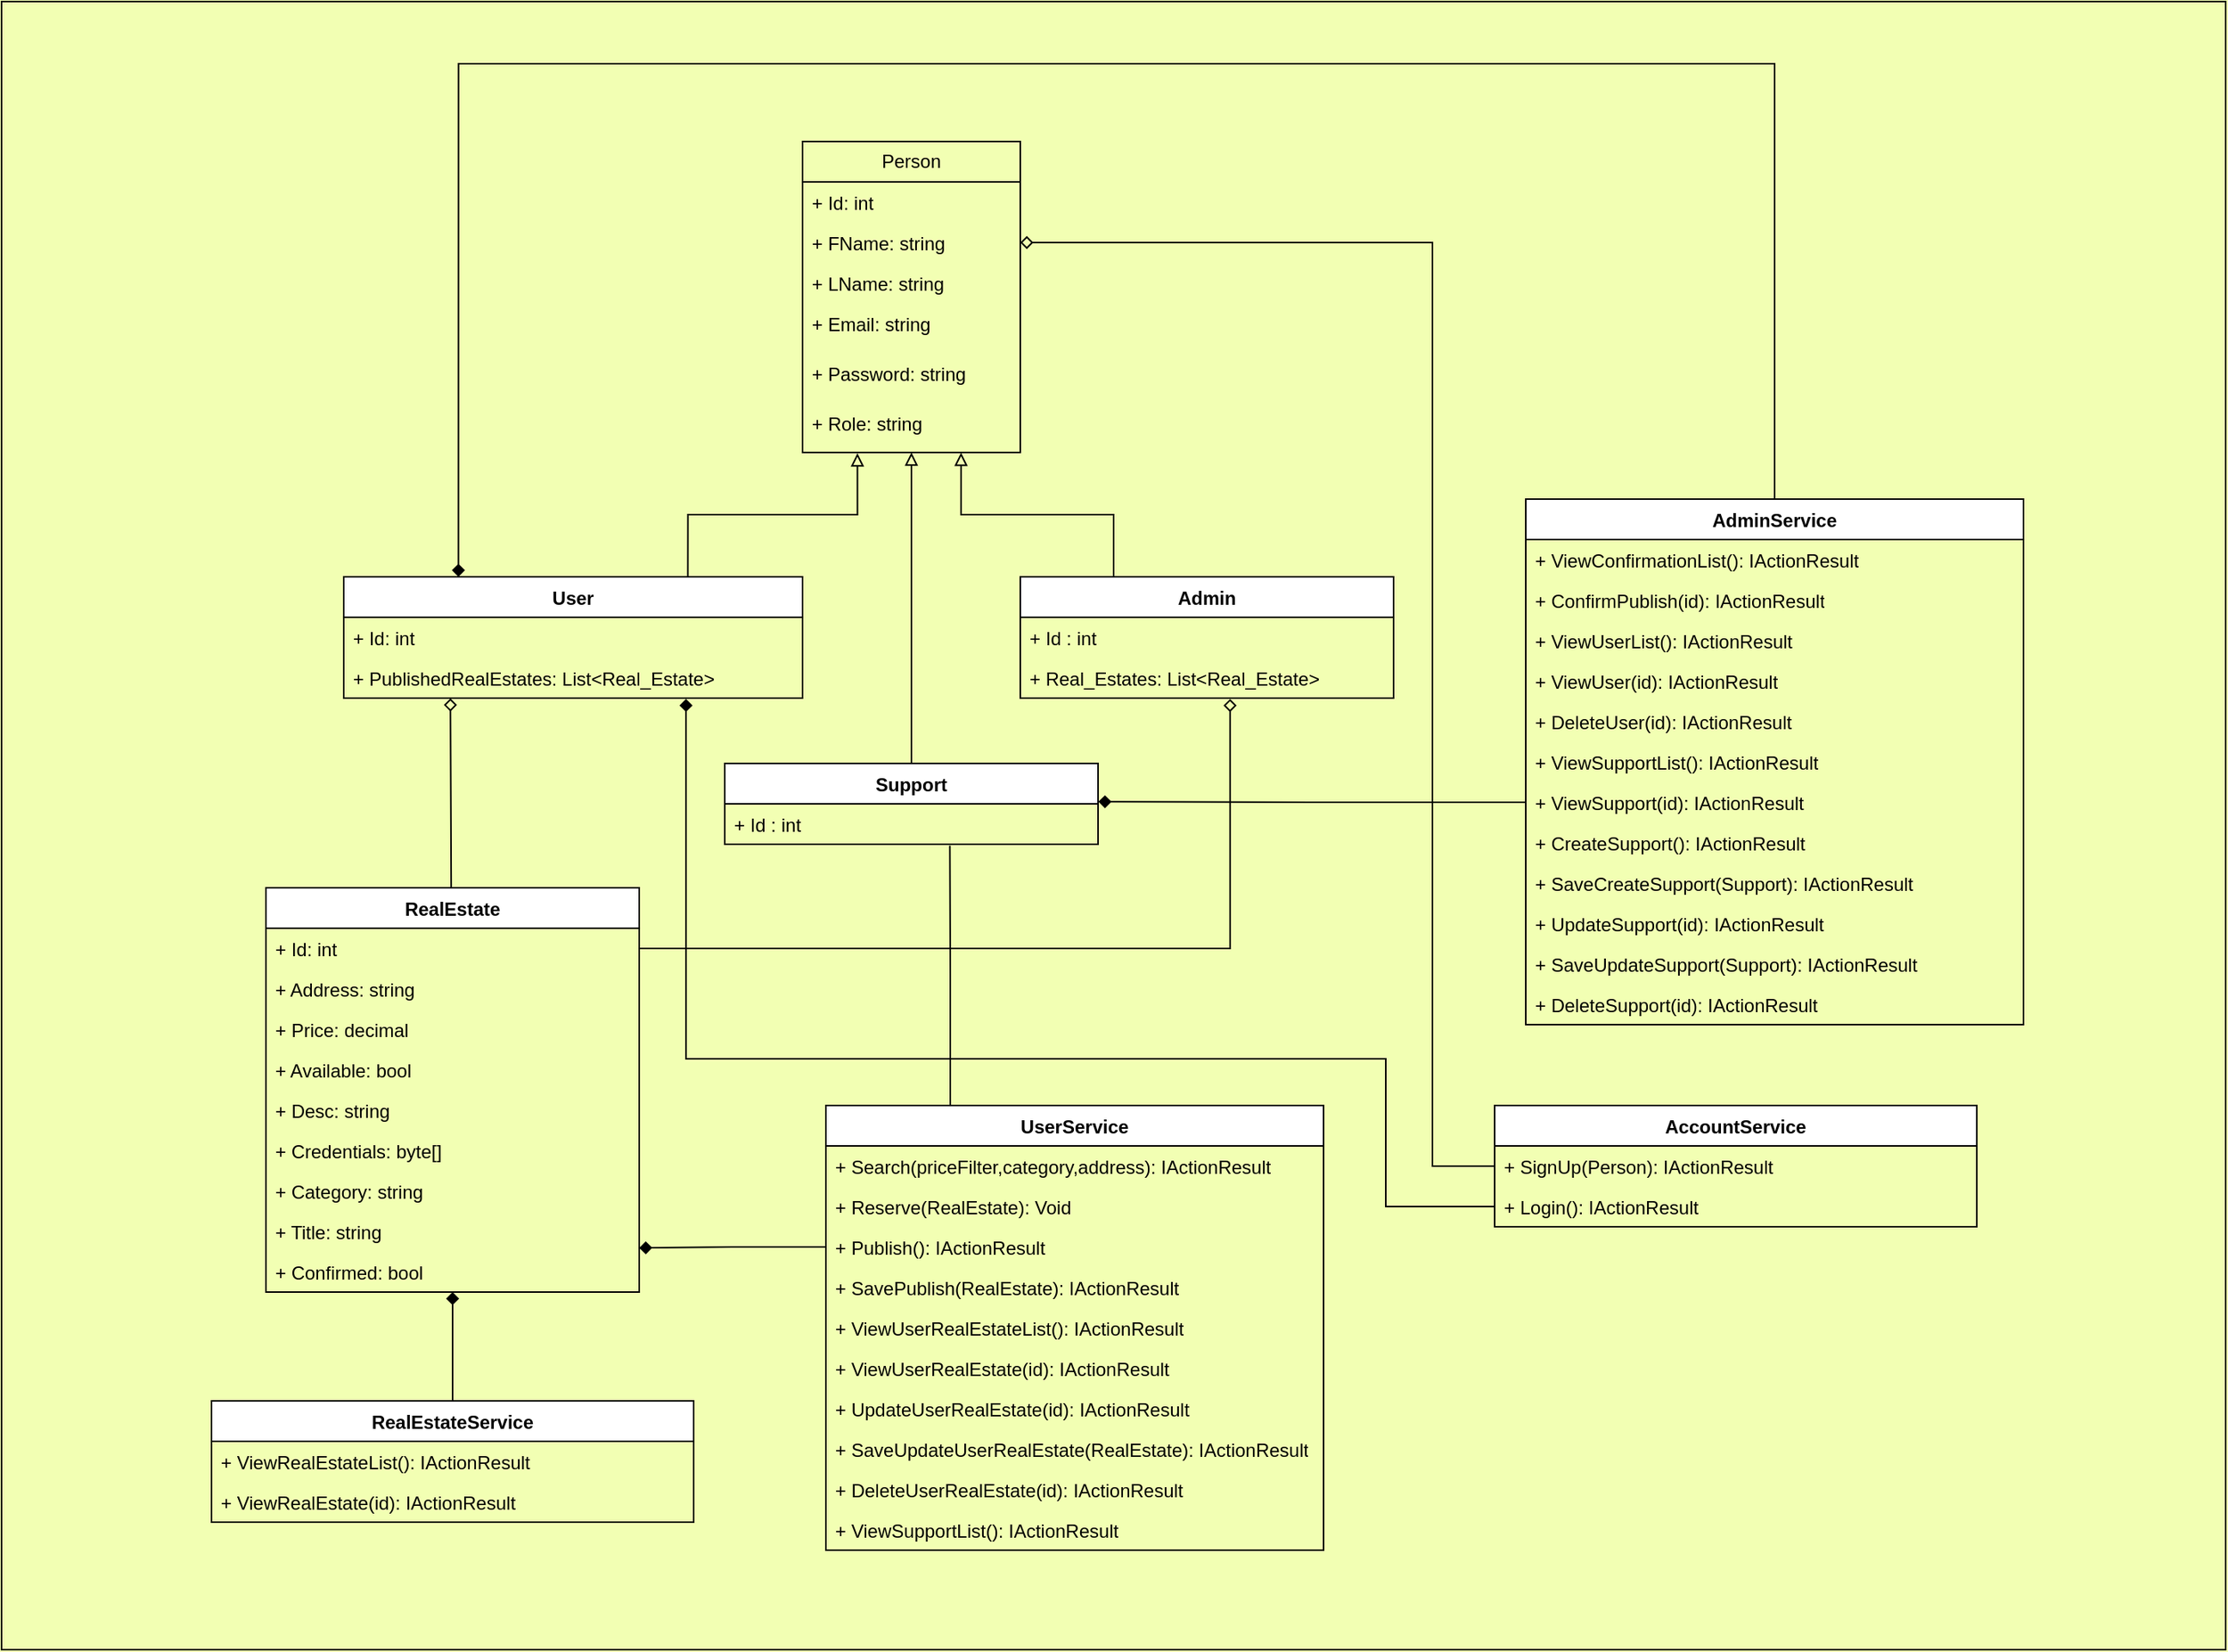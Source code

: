 <mxfile version="22.1.7" type="device">
  <diagram name="Page-1" id="EdKg4aWDYsP_eHYFJoTZ">
    <mxGraphModel dx="2854" dy="1138" grid="1" gridSize="10" guides="1" tooltips="1" connect="1" arrows="1" fold="1" page="1" pageScale="1" pageWidth="850" pageHeight="1100" background="#f2ffb3" math="0" shadow="0">
      <root>
        <mxCell id="0" />
        <mxCell id="1" parent="0" />
        <mxCell id="vWKsPbQ8-rKeHio7p7NK-1" value="Person" style="swimlane;fontStyle=0;childLayout=stackLayout;horizontal=1;startSize=26;fillColor=none;horizontalStack=0;resizeParent=1;resizeParentMax=0;resizeLast=0;collapsible=1;marginBottom=0;whiteSpace=wrap;html=1;" vertex="1" parent="1">
          <mxGeometry x="285" y="110" width="140" height="200" as="geometry" />
        </mxCell>
        <mxCell id="vWKsPbQ8-rKeHio7p7NK-2" value="+ Id: int" style="text;strokeColor=none;fillColor=none;align=left;verticalAlign=top;spacingLeft=4;spacingRight=4;overflow=hidden;rotatable=0;points=[[0,0.5],[1,0.5]];portConstraint=eastwest;whiteSpace=wrap;html=1;" vertex="1" parent="vWKsPbQ8-rKeHio7p7NK-1">
          <mxGeometry y="26" width="140" height="26" as="geometry" />
        </mxCell>
        <mxCell id="vWKsPbQ8-rKeHio7p7NK-3" value="+ FName: string" style="text;strokeColor=none;fillColor=none;align=left;verticalAlign=top;spacingLeft=4;spacingRight=4;overflow=hidden;rotatable=0;points=[[0,0.5],[1,0.5]];portConstraint=eastwest;whiteSpace=wrap;html=1;" vertex="1" parent="vWKsPbQ8-rKeHio7p7NK-1">
          <mxGeometry y="52" width="140" height="26" as="geometry" />
        </mxCell>
        <mxCell id="vWKsPbQ8-rKeHio7p7NK-25" value="+ LName: string" style="text;strokeColor=none;fillColor=none;align=left;verticalAlign=top;spacingLeft=4;spacingRight=4;overflow=hidden;rotatable=0;points=[[0,0.5],[1,0.5]];portConstraint=eastwest;whiteSpace=wrap;html=1;" vertex="1" parent="vWKsPbQ8-rKeHio7p7NK-1">
          <mxGeometry y="78" width="140" height="26" as="geometry" />
        </mxCell>
        <mxCell id="vWKsPbQ8-rKeHio7p7NK-10" value="+ Email: string" style="text;strokeColor=none;fillColor=none;align=left;verticalAlign=top;spacingLeft=4;spacingRight=4;overflow=hidden;rotatable=0;points=[[0,0.5],[1,0.5]];portConstraint=eastwest;whiteSpace=wrap;html=1;" vertex="1" parent="vWKsPbQ8-rKeHio7p7NK-1">
          <mxGeometry y="104" width="140" height="32" as="geometry" />
        </mxCell>
        <mxCell id="vWKsPbQ8-rKeHio7p7NK-4" value="+ Password: string" style="text;strokeColor=none;fillColor=none;align=left;verticalAlign=top;spacingLeft=4;spacingRight=4;overflow=hidden;rotatable=0;points=[[0,0.5],[1,0.5]];portConstraint=eastwest;whiteSpace=wrap;html=1;" vertex="1" parent="vWKsPbQ8-rKeHio7p7NK-1">
          <mxGeometry y="136" width="140" height="32" as="geometry" />
        </mxCell>
        <mxCell id="vWKsPbQ8-rKeHio7p7NK-24" value="+ Role: string" style="text;strokeColor=none;fillColor=none;align=left;verticalAlign=top;spacingLeft=4;spacingRight=4;overflow=hidden;rotatable=0;points=[[0,0.5],[1,0.5]];portConstraint=eastwest;whiteSpace=wrap;html=1;" vertex="1" parent="vWKsPbQ8-rKeHio7p7NK-1">
          <mxGeometry y="168" width="140" height="32" as="geometry" />
        </mxCell>
        <mxCell id="vWKsPbQ8-rKeHio7p7NK-18" value="User" style="swimlane;fontStyle=1;align=center;verticalAlign=top;childLayout=stackLayout;horizontal=1;startSize=26;horizontalStack=0;resizeParent=1;resizeParentMax=0;resizeLast=0;collapsible=1;marginBottom=0;whiteSpace=wrap;html=1;" vertex="1" parent="1">
          <mxGeometry x="-10" y="390" width="295" height="78" as="geometry" />
        </mxCell>
        <mxCell id="vWKsPbQ8-rKeHio7p7NK-19" value="+ Id: int" style="text;strokeColor=none;fillColor=none;align=left;verticalAlign=top;spacingLeft=4;spacingRight=4;overflow=hidden;rotatable=0;points=[[0,0.5],[1,0.5]];portConstraint=eastwest;whiteSpace=wrap;html=1;" vertex="1" parent="vWKsPbQ8-rKeHio7p7NK-18">
          <mxGeometry y="26" width="295" height="26" as="geometry" />
        </mxCell>
        <mxCell id="vWKsPbQ8-rKeHio7p7NK-26" value="+ PublishedRealEstates: List&amp;lt;Real_Estate&amp;gt;" style="text;strokeColor=none;fillColor=none;align=left;verticalAlign=top;spacingLeft=4;spacingRight=4;overflow=hidden;rotatable=0;points=[[0,0.5],[1,0.5]];portConstraint=eastwest;whiteSpace=wrap;html=1;" vertex="1" parent="vWKsPbQ8-rKeHio7p7NK-18">
          <mxGeometry y="52" width="295" height="26" as="geometry" />
        </mxCell>
        <mxCell id="vWKsPbQ8-rKeHio7p7NK-22" value="Admin" style="swimlane;fontStyle=1;align=center;verticalAlign=top;childLayout=stackLayout;horizontal=1;startSize=26;horizontalStack=0;resizeParent=1;resizeParentMax=0;resizeLast=0;collapsible=1;marginBottom=0;whiteSpace=wrap;html=1;" vertex="1" parent="1">
          <mxGeometry x="425" y="390" width="240" height="78" as="geometry" />
        </mxCell>
        <mxCell id="vWKsPbQ8-rKeHio7p7NK-23" value="+ Id : int" style="text;strokeColor=none;fillColor=none;align=left;verticalAlign=top;spacingLeft=4;spacingRight=4;overflow=hidden;rotatable=0;points=[[0,0.5],[1,0.5]];portConstraint=eastwest;whiteSpace=wrap;html=1;" vertex="1" parent="vWKsPbQ8-rKeHio7p7NK-22">
          <mxGeometry y="26" width="240" height="26" as="geometry" />
        </mxCell>
        <mxCell id="vWKsPbQ8-rKeHio7p7NK-40" value="+ Real_Estates: List&amp;lt;Real_Estate&amp;gt;" style="text;strokeColor=none;fillColor=none;align=left;verticalAlign=top;spacingLeft=4;spacingRight=4;overflow=hidden;rotatable=0;points=[[0,0.5],[1,0.5]];portConstraint=eastwest;whiteSpace=wrap;html=1;" vertex="1" parent="vWKsPbQ8-rKeHio7p7NK-22">
          <mxGeometry y="52" width="240" height="26" as="geometry" />
        </mxCell>
        <mxCell id="vWKsPbQ8-rKeHio7p7NK-29" style="edgeStyle=orthogonalEdgeStyle;rounded=0;orthogonalLoop=1;jettySize=auto;html=1;exitX=0.75;exitY=0;exitDx=0;exitDy=0;entryX=0.252;entryY=1.016;entryDx=0;entryDy=0;entryPerimeter=0;endArrow=block;endFill=0;" edge="1" parent="1" source="vWKsPbQ8-rKeHio7p7NK-18" target="vWKsPbQ8-rKeHio7p7NK-24">
          <mxGeometry relative="1" as="geometry" />
        </mxCell>
        <mxCell id="vWKsPbQ8-rKeHio7p7NK-30" style="edgeStyle=orthogonalEdgeStyle;rounded=0;orthogonalLoop=1;jettySize=auto;html=1;exitX=0.25;exitY=0;exitDx=0;exitDy=0;entryX=0.728;entryY=1.004;entryDx=0;entryDy=0;entryPerimeter=0;endArrow=block;endFill=0;" edge="1" parent="1" source="vWKsPbQ8-rKeHio7p7NK-22" target="vWKsPbQ8-rKeHio7p7NK-24">
          <mxGeometry relative="1" as="geometry" />
        </mxCell>
        <mxCell id="vWKsPbQ8-rKeHio7p7NK-34" style="edgeStyle=orthogonalEdgeStyle;rounded=0;orthogonalLoop=1;jettySize=auto;html=1;exitX=0.5;exitY=0;exitDx=0;exitDy=0;endArrow=block;endFill=0;" edge="1" parent="1" source="vWKsPbQ8-rKeHio7p7NK-31">
          <mxGeometry relative="1" as="geometry">
            <mxPoint x="355" y="310" as="targetPoint" />
            <mxPoint x="355" y="500" as="sourcePoint" />
          </mxGeometry>
        </mxCell>
        <mxCell id="vWKsPbQ8-rKeHio7p7NK-31" value="Support" style="swimlane;fontStyle=1;align=center;verticalAlign=top;childLayout=stackLayout;horizontal=1;startSize=26;horizontalStack=0;resizeParent=1;resizeParentMax=0;resizeLast=0;collapsible=1;marginBottom=0;whiteSpace=wrap;html=1;" vertex="1" parent="1">
          <mxGeometry x="235" y="510" width="240" height="52" as="geometry" />
        </mxCell>
        <mxCell id="vWKsPbQ8-rKeHio7p7NK-32" value="+ Id : int" style="text;strokeColor=none;fillColor=none;align=left;verticalAlign=top;spacingLeft=4;spacingRight=4;overflow=hidden;rotatable=0;points=[[0,0.5],[1,0.5]];portConstraint=eastwest;whiteSpace=wrap;html=1;" vertex="1" parent="vWKsPbQ8-rKeHio7p7NK-31">
          <mxGeometry y="26" width="240" height="26" as="geometry" />
        </mxCell>
        <mxCell id="vWKsPbQ8-rKeHio7p7NK-38" style="edgeStyle=orthogonalEdgeStyle;rounded=0;orthogonalLoop=1;jettySize=auto;html=1;exitX=0.5;exitY=0;exitDx=0;exitDy=0;entryX=0.063;entryY=1.008;entryDx=0;entryDy=0;entryPerimeter=0;endArrow=diamond;endFill=0;" edge="1" parent="1">
          <mxGeometry relative="1" as="geometry">
            <mxPoint x="58.585" y="468.208" as="targetPoint" />
            <mxPoint x="110.0" y="590" as="sourcePoint" />
          </mxGeometry>
        </mxCell>
        <mxCell id="vWKsPbQ8-rKeHio7p7NK-35" value="RealEstate" style="swimlane;fontStyle=1;align=center;verticalAlign=top;childLayout=stackLayout;horizontal=1;startSize=26;horizontalStack=0;resizeParent=1;resizeParentMax=0;resizeLast=0;collapsible=1;marginBottom=0;whiteSpace=wrap;html=1;" vertex="1" parent="1">
          <mxGeometry x="-60" y="590" width="240" height="260" as="geometry" />
        </mxCell>
        <mxCell id="vWKsPbQ8-rKeHio7p7NK-36" value="+ Id: int" style="text;strokeColor=none;fillColor=none;align=left;verticalAlign=top;spacingLeft=4;spacingRight=4;overflow=hidden;rotatable=0;points=[[0,0.5],[1,0.5]];portConstraint=eastwest;whiteSpace=wrap;html=1;" vertex="1" parent="vWKsPbQ8-rKeHio7p7NK-35">
          <mxGeometry y="26" width="240" height="26" as="geometry" />
        </mxCell>
        <mxCell id="vWKsPbQ8-rKeHio7p7NK-41" value="+ Address: string" style="text;strokeColor=none;fillColor=none;align=left;verticalAlign=top;spacingLeft=4;spacingRight=4;overflow=hidden;rotatable=0;points=[[0,0.5],[1,0.5]];portConstraint=eastwest;whiteSpace=wrap;html=1;" vertex="1" parent="vWKsPbQ8-rKeHio7p7NK-35">
          <mxGeometry y="52" width="240" height="26" as="geometry" />
        </mxCell>
        <mxCell id="vWKsPbQ8-rKeHio7p7NK-42" value="+ Price: decimal" style="text;strokeColor=none;fillColor=none;align=left;verticalAlign=top;spacingLeft=4;spacingRight=4;overflow=hidden;rotatable=0;points=[[0,0.5],[1,0.5]];portConstraint=eastwest;whiteSpace=wrap;html=1;" vertex="1" parent="vWKsPbQ8-rKeHio7p7NK-35">
          <mxGeometry y="78" width="240" height="26" as="geometry" />
        </mxCell>
        <mxCell id="vWKsPbQ8-rKeHio7p7NK-43" value="+ Available: bool" style="text;strokeColor=none;fillColor=none;align=left;verticalAlign=top;spacingLeft=4;spacingRight=4;overflow=hidden;rotatable=0;points=[[0,0.5],[1,0.5]];portConstraint=eastwest;whiteSpace=wrap;html=1;" vertex="1" parent="vWKsPbQ8-rKeHio7p7NK-35">
          <mxGeometry y="104" width="240" height="26" as="geometry" />
        </mxCell>
        <mxCell id="vWKsPbQ8-rKeHio7p7NK-44" value="+ Desc: string" style="text;strokeColor=none;fillColor=none;align=left;verticalAlign=top;spacingLeft=4;spacingRight=4;overflow=hidden;rotatable=0;points=[[0,0.5],[1,0.5]];portConstraint=eastwest;whiteSpace=wrap;html=1;" vertex="1" parent="vWKsPbQ8-rKeHio7p7NK-35">
          <mxGeometry y="130" width="240" height="26" as="geometry" />
        </mxCell>
        <mxCell id="vWKsPbQ8-rKeHio7p7NK-45" value="+ Credentials: byte[]" style="text;strokeColor=none;fillColor=none;align=left;verticalAlign=top;spacingLeft=4;spacingRight=4;overflow=hidden;rotatable=0;points=[[0,0.5],[1,0.5]];portConstraint=eastwest;whiteSpace=wrap;html=1;" vertex="1" parent="vWKsPbQ8-rKeHio7p7NK-35">
          <mxGeometry y="156" width="240" height="26" as="geometry" />
        </mxCell>
        <mxCell id="vWKsPbQ8-rKeHio7p7NK-46" value="+ Category: string" style="text;strokeColor=none;fillColor=none;align=left;verticalAlign=top;spacingLeft=4;spacingRight=4;overflow=hidden;rotatable=0;points=[[0,0.5],[1,0.5]];portConstraint=eastwest;whiteSpace=wrap;html=1;" vertex="1" parent="vWKsPbQ8-rKeHio7p7NK-35">
          <mxGeometry y="182" width="240" height="26" as="geometry" />
        </mxCell>
        <mxCell id="vWKsPbQ8-rKeHio7p7NK-47" value="+ Title: string" style="text;strokeColor=none;fillColor=none;align=left;verticalAlign=top;spacingLeft=4;spacingRight=4;overflow=hidden;rotatable=0;points=[[0,0.5],[1,0.5]];portConstraint=eastwest;whiteSpace=wrap;html=1;" vertex="1" parent="vWKsPbQ8-rKeHio7p7NK-35">
          <mxGeometry y="208" width="240" height="26" as="geometry" />
        </mxCell>
        <mxCell id="vWKsPbQ8-rKeHio7p7NK-59" value="+ Confirmed: bool" style="text;strokeColor=none;fillColor=none;align=left;verticalAlign=top;spacingLeft=4;spacingRight=4;overflow=hidden;rotatable=0;points=[[0,0.5],[1,0.5]];portConstraint=eastwest;whiteSpace=wrap;html=1;" vertex="1" parent="vWKsPbQ8-rKeHio7p7NK-35">
          <mxGeometry y="234" width="240" height="26" as="geometry" />
        </mxCell>
        <mxCell id="vWKsPbQ8-rKeHio7p7NK-39" style="edgeStyle=orthogonalEdgeStyle;rounded=0;orthogonalLoop=1;jettySize=auto;html=1;exitX=1;exitY=0.5;exitDx=0;exitDy=0;endArrow=diamond;endFill=0;entryX=0.562;entryY=1.022;entryDx=0;entryDy=0;entryPerimeter=0;" edge="1" parent="1" source="vWKsPbQ8-rKeHio7p7NK-36" target="vWKsPbQ8-rKeHio7p7NK-40">
          <mxGeometry relative="1" as="geometry">
            <mxPoint x="560" y="470" as="targetPoint" />
          </mxGeometry>
        </mxCell>
        <mxCell id="vWKsPbQ8-rKeHio7p7NK-109" style="edgeStyle=orthogonalEdgeStyle;rounded=0;orthogonalLoop=1;jettySize=auto;html=1;exitX=0.25;exitY=0;exitDx=0;exitDy=0;entryX=0.603;entryY=1.036;entryDx=0;entryDy=0;entryPerimeter=0;endArrow=none;endFill=0;" edge="1" parent="1" source="vWKsPbQ8-rKeHio7p7NK-48" target="vWKsPbQ8-rKeHio7p7NK-32">
          <mxGeometry relative="1" as="geometry">
            <mxPoint x="380" y="570" as="targetPoint" />
          </mxGeometry>
        </mxCell>
        <mxCell id="vWKsPbQ8-rKeHio7p7NK-48" value="UserService" style="swimlane;fontStyle=1;align=center;verticalAlign=top;childLayout=stackLayout;horizontal=1;startSize=26;horizontalStack=0;resizeParent=1;resizeParentMax=0;resizeLast=0;collapsible=1;marginBottom=0;whiteSpace=wrap;html=1;" vertex="1" parent="1">
          <mxGeometry x="300" y="730" width="320" height="286" as="geometry" />
        </mxCell>
        <mxCell id="vWKsPbQ8-rKeHio7p7NK-51" value="+ Search(priceFilter,category,address):&amp;nbsp;IActionResult" style="text;strokeColor=none;fillColor=none;align=left;verticalAlign=top;spacingLeft=4;spacingRight=4;overflow=hidden;rotatable=0;points=[[0,0.5],[1,0.5]];portConstraint=eastwest;whiteSpace=wrap;html=1;" vertex="1" parent="vWKsPbQ8-rKeHio7p7NK-48">
          <mxGeometry y="26" width="320" height="26" as="geometry" />
        </mxCell>
        <mxCell id="vWKsPbQ8-rKeHio7p7NK-54" value="+ Reserve(RealEstate): Void" style="text;strokeColor=none;fillColor=none;align=left;verticalAlign=top;spacingLeft=4;spacingRight=4;overflow=hidden;rotatable=0;points=[[0,0.5],[1,0.5]];portConstraint=eastwest;whiteSpace=wrap;html=1;" vertex="1" parent="vWKsPbQ8-rKeHio7p7NK-48">
          <mxGeometry y="52" width="320" height="26" as="geometry" />
        </mxCell>
        <mxCell id="vWKsPbQ8-rKeHio7p7NK-75" value="+ Publish(): IActionResult&lt;br&gt;&amp;nbsp;" style="text;strokeColor=none;fillColor=none;align=left;verticalAlign=top;spacingLeft=4;spacingRight=4;overflow=hidden;rotatable=0;points=[[0,0.5],[1,0.5]];portConstraint=eastwest;whiteSpace=wrap;html=1;" vertex="1" parent="vWKsPbQ8-rKeHio7p7NK-48">
          <mxGeometry y="78" width="320" height="26" as="geometry" />
        </mxCell>
        <mxCell id="vWKsPbQ8-rKeHio7p7NK-58" value="+ SavePublish(RealEstate): IActionResult&lt;br&gt;&amp;nbsp;" style="text;strokeColor=none;fillColor=none;align=left;verticalAlign=top;spacingLeft=4;spacingRight=4;overflow=hidden;rotatable=0;points=[[0,0.5],[1,0.5]];portConstraint=eastwest;whiteSpace=wrap;html=1;" vertex="1" parent="vWKsPbQ8-rKeHio7p7NK-48">
          <mxGeometry y="104" width="320" height="26" as="geometry" />
        </mxCell>
        <mxCell id="vWKsPbQ8-rKeHio7p7NK-76" value="+ ViewUserRealEstateList(): IActionResult&lt;br&gt;&amp;nbsp;" style="text;strokeColor=none;fillColor=none;align=left;verticalAlign=top;spacingLeft=4;spacingRight=4;overflow=hidden;rotatable=0;points=[[0,0.5],[1,0.5]];portConstraint=eastwest;whiteSpace=wrap;html=1;" vertex="1" parent="vWKsPbQ8-rKeHio7p7NK-48">
          <mxGeometry y="130" width="320" height="26" as="geometry" />
        </mxCell>
        <mxCell id="vWKsPbQ8-rKeHio7p7NK-77" value="+ ViewUserRealEstate(id): IActionResult&lt;br&gt;&amp;nbsp;" style="text;strokeColor=none;fillColor=none;align=left;verticalAlign=top;spacingLeft=4;spacingRight=4;overflow=hidden;rotatable=0;points=[[0,0.5],[1,0.5]];portConstraint=eastwest;whiteSpace=wrap;html=1;" vertex="1" parent="vWKsPbQ8-rKeHio7p7NK-48">
          <mxGeometry y="156" width="320" height="26" as="geometry" />
        </mxCell>
        <mxCell id="vWKsPbQ8-rKeHio7p7NK-78" value="+ UpdateUserRealEstate(id): IActionResult&lt;br&gt;&amp;nbsp;" style="text;strokeColor=none;fillColor=none;align=left;verticalAlign=top;spacingLeft=4;spacingRight=4;overflow=hidden;rotatable=0;points=[[0,0.5],[1,0.5]];portConstraint=eastwest;whiteSpace=wrap;html=1;" vertex="1" parent="vWKsPbQ8-rKeHio7p7NK-48">
          <mxGeometry y="182" width="320" height="26" as="geometry" />
        </mxCell>
        <mxCell id="vWKsPbQ8-rKeHio7p7NK-79" value="+ SaveUpdateUserRealEstate(RealEstate): IActionResult&lt;br&gt;&amp;nbsp;" style="text;strokeColor=none;fillColor=none;align=left;verticalAlign=top;spacingLeft=4;spacingRight=4;overflow=hidden;rotatable=0;points=[[0,0.5],[1,0.5]];portConstraint=eastwest;whiteSpace=wrap;html=1;" vertex="1" parent="vWKsPbQ8-rKeHio7p7NK-48">
          <mxGeometry y="208" width="320" height="26" as="geometry" />
        </mxCell>
        <mxCell id="vWKsPbQ8-rKeHio7p7NK-80" value="+ DeleteUserRealEstate(id): IActionResult&lt;br&gt;&amp;nbsp;" style="text;strokeColor=none;fillColor=none;align=left;verticalAlign=top;spacingLeft=4;spacingRight=4;overflow=hidden;rotatable=0;points=[[0,0.5],[1,0.5]];portConstraint=eastwest;whiteSpace=wrap;html=1;" vertex="1" parent="vWKsPbQ8-rKeHio7p7NK-48">
          <mxGeometry y="234" width="320" height="26" as="geometry" />
        </mxCell>
        <mxCell id="vWKsPbQ8-rKeHio7p7NK-96" value="+ ViewSupportList(): IActionResult&lt;br style=&quot;border-color: var(--border-color);&quot;&gt;&amp;nbsp;&amp;nbsp;" style="text;strokeColor=none;fillColor=none;align=left;verticalAlign=top;spacingLeft=4;spacingRight=4;overflow=hidden;rotatable=0;points=[[0,0.5],[1,0.5]];portConstraint=eastwest;whiteSpace=wrap;html=1;" vertex="1" parent="vWKsPbQ8-rKeHio7p7NK-48">
          <mxGeometry y="260" width="320" height="26" as="geometry" />
        </mxCell>
        <mxCell id="vWKsPbQ8-rKeHio7p7NK-60" value="AccountService" style="swimlane;fontStyle=1;align=center;verticalAlign=top;childLayout=stackLayout;horizontal=1;startSize=26;horizontalStack=0;resizeParent=1;resizeParentMax=0;resizeLast=0;collapsible=1;marginBottom=0;whiteSpace=wrap;html=1;" vertex="1" parent="1">
          <mxGeometry x="730" y="730" width="310" height="78" as="geometry" />
        </mxCell>
        <mxCell id="vWKsPbQ8-rKeHio7p7NK-63" value="+ SignUp(Person): IActionResult&lt;br&gt;&amp;nbsp;" style="text;strokeColor=none;fillColor=none;align=left;verticalAlign=top;spacingLeft=4;spacingRight=4;overflow=hidden;rotatable=0;points=[[0,0.5],[1,0.5]];portConstraint=eastwest;whiteSpace=wrap;html=1;" vertex="1" parent="vWKsPbQ8-rKeHio7p7NK-60">
          <mxGeometry y="26" width="310" height="26" as="geometry" />
        </mxCell>
        <mxCell id="vWKsPbQ8-rKeHio7p7NK-65" value="+ Login(): IActionResult&lt;br&gt;&amp;nbsp;" style="text;strokeColor=none;fillColor=none;align=left;verticalAlign=top;spacingLeft=4;spacingRight=4;overflow=hidden;rotatable=0;points=[[0,0.5],[1,0.5]];portConstraint=eastwest;whiteSpace=wrap;html=1;" vertex="1" parent="vWKsPbQ8-rKeHio7p7NK-60">
          <mxGeometry y="52" width="310" height="26" as="geometry" />
        </mxCell>
        <mxCell id="vWKsPbQ8-rKeHio7p7NK-111" style="edgeStyle=orthogonalEdgeStyle;rounded=0;orthogonalLoop=1;jettySize=auto;html=1;exitX=0.5;exitY=0;exitDx=0;exitDy=0;endArrow=diamond;endFill=1;" edge="1" parent="1" source="vWKsPbQ8-rKeHio7p7NK-66">
          <mxGeometry relative="1" as="geometry">
            <mxPoint x="60" y="850" as="targetPoint" />
          </mxGeometry>
        </mxCell>
        <mxCell id="vWKsPbQ8-rKeHio7p7NK-66" value="RealEstateService" style="swimlane;fontStyle=1;align=center;verticalAlign=top;childLayout=stackLayout;horizontal=1;startSize=26;horizontalStack=0;resizeParent=1;resizeParentMax=0;resizeLast=0;collapsible=1;marginBottom=0;whiteSpace=wrap;html=1;" vertex="1" parent="1">
          <mxGeometry x="-95" y="920" width="310" height="78" as="geometry" />
        </mxCell>
        <mxCell id="vWKsPbQ8-rKeHio7p7NK-69" value="+ ViewRealEstateList(): IActionResult&lt;br&gt;&amp;nbsp;" style="text;strokeColor=none;fillColor=none;align=left;verticalAlign=top;spacingLeft=4;spacingRight=4;overflow=hidden;rotatable=0;points=[[0,0.5],[1,0.5]];portConstraint=eastwest;whiteSpace=wrap;html=1;" vertex="1" parent="vWKsPbQ8-rKeHio7p7NK-66">
          <mxGeometry y="26" width="310" height="26" as="geometry" />
        </mxCell>
        <mxCell id="vWKsPbQ8-rKeHio7p7NK-74" value="+ ViewRealEstate(id): IActionResult&lt;br&gt;&amp;nbsp;" style="text;strokeColor=none;fillColor=none;align=left;verticalAlign=top;spacingLeft=4;spacingRight=4;overflow=hidden;rotatable=0;points=[[0,0.5],[1,0.5]];portConstraint=eastwest;whiteSpace=wrap;html=1;" vertex="1" parent="vWKsPbQ8-rKeHio7p7NK-66">
          <mxGeometry y="52" width="310" height="26" as="geometry" />
        </mxCell>
        <mxCell id="vWKsPbQ8-rKeHio7p7NK-104" style="edgeStyle=orthogonalEdgeStyle;rounded=0;orthogonalLoop=1;jettySize=auto;html=1;exitX=0.5;exitY=0;exitDx=0;exitDy=0;entryX=0.25;entryY=0;entryDx=0;entryDy=0;endArrow=diamond;endFill=1;" edge="1" parent="1" source="vWKsPbQ8-rKeHio7p7NK-82" target="vWKsPbQ8-rKeHio7p7NK-18">
          <mxGeometry relative="1" as="geometry">
            <Array as="points">
              <mxPoint x="910" y="60" />
              <mxPoint x="64" y="60" />
            </Array>
          </mxGeometry>
        </mxCell>
        <mxCell id="vWKsPbQ8-rKeHio7p7NK-82" value="AdminService" style="swimlane;fontStyle=1;align=center;verticalAlign=top;childLayout=stackLayout;horizontal=1;startSize=26;horizontalStack=0;resizeParent=1;resizeParentMax=0;resizeLast=0;collapsible=1;marginBottom=0;whiteSpace=wrap;html=1;" vertex="1" parent="1">
          <mxGeometry x="750" y="340" width="320" height="338" as="geometry" />
        </mxCell>
        <mxCell id="vWKsPbQ8-rKeHio7p7NK-87" value="+ ViewConfirmationList(): IActionResult&lt;br&gt;&amp;nbsp;" style="text;strokeColor=none;fillColor=none;align=left;verticalAlign=top;spacingLeft=4;spacingRight=4;overflow=hidden;rotatable=0;points=[[0,0.5],[1,0.5]];portConstraint=eastwest;whiteSpace=wrap;html=1;" vertex="1" parent="vWKsPbQ8-rKeHio7p7NK-82">
          <mxGeometry y="26" width="320" height="26" as="geometry" />
        </mxCell>
        <mxCell id="vWKsPbQ8-rKeHio7p7NK-86" value="+ ConfirmPublish(id): IActionResult&lt;br&gt;&amp;nbsp;" style="text;strokeColor=none;fillColor=none;align=left;verticalAlign=top;spacingLeft=4;spacingRight=4;overflow=hidden;rotatable=0;points=[[0,0.5],[1,0.5]];portConstraint=eastwest;whiteSpace=wrap;html=1;" vertex="1" parent="vWKsPbQ8-rKeHio7p7NK-82">
          <mxGeometry y="52" width="320" height="26" as="geometry" />
        </mxCell>
        <mxCell id="vWKsPbQ8-rKeHio7p7NK-92" value="+ ViewUserList(): IActionResult&lt;br&gt;&amp;nbsp;" style="text;strokeColor=none;fillColor=none;align=left;verticalAlign=top;spacingLeft=4;spacingRight=4;overflow=hidden;rotatable=0;points=[[0,0.5],[1,0.5]];portConstraint=eastwest;whiteSpace=wrap;html=1;" vertex="1" parent="vWKsPbQ8-rKeHio7p7NK-82">
          <mxGeometry y="78" width="320" height="26" as="geometry" />
        </mxCell>
        <mxCell id="vWKsPbQ8-rKeHio7p7NK-93" value="+ ViewUser(id): IActionResult&lt;br&gt;&amp;nbsp;" style="text;strokeColor=none;fillColor=none;align=left;verticalAlign=top;spacingLeft=4;spacingRight=4;overflow=hidden;rotatable=0;points=[[0,0.5],[1,0.5]];portConstraint=eastwest;whiteSpace=wrap;html=1;" vertex="1" parent="vWKsPbQ8-rKeHio7p7NK-82">
          <mxGeometry y="104" width="320" height="26" as="geometry" />
        </mxCell>
        <mxCell id="vWKsPbQ8-rKeHio7p7NK-94" value="+ DeleteUser(id): IActionResult&lt;br&gt;&amp;nbsp;" style="text;strokeColor=none;fillColor=none;align=left;verticalAlign=top;spacingLeft=4;spacingRight=4;overflow=hidden;rotatable=0;points=[[0,0.5],[1,0.5]];portConstraint=eastwest;whiteSpace=wrap;html=1;" vertex="1" parent="vWKsPbQ8-rKeHio7p7NK-82">
          <mxGeometry y="130" width="320" height="26" as="geometry" />
        </mxCell>
        <mxCell id="vWKsPbQ8-rKeHio7p7NK-95" value="+ ViewSupportList(): IActionResult&lt;br&gt;&amp;nbsp;" style="text;strokeColor=none;fillColor=none;align=left;verticalAlign=top;spacingLeft=4;spacingRight=4;overflow=hidden;rotatable=0;points=[[0,0.5],[1,0.5]];portConstraint=eastwest;whiteSpace=wrap;html=1;" vertex="1" parent="vWKsPbQ8-rKeHio7p7NK-82">
          <mxGeometry y="156" width="320" height="26" as="geometry" />
        </mxCell>
        <mxCell id="vWKsPbQ8-rKeHio7p7NK-97" value="+ ViewSupport(id): IActionResult&lt;br&gt;&amp;nbsp;" style="text;strokeColor=none;fillColor=none;align=left;verticalAlign=top;spacingLeft=4;spacingRight=4;overflow=hidden;rotatable=0;points=[[0,0.5],[1,0.5]];portConstraint=eastwest;whiteSpace=wrap;html=1;" vertex="1" parent="vWKsPbQ8-rKeHio7p7NK-82">
          <mxGeometry y="182" width="320" height="26" as="geometry" />
        </mxCell>
        <mxCell id="vWKsPbQ8-rKeHio7p7NK-98" value="+ CreateSupport(): IActionResult&lt;br&gt;&amp;nbsp;" style="text;strokeColor=none;fillColor=none;align=left;verticalAlign=top;spacingLeft=4;spacingRight=4;overflow=hidden;rotatable=0;points=[[0,0.5],[1,0.5]];portConstraint=eastwest;whiteSpace=wrap;html=1;" vertex="1" parent="vWKsPbQ8-rKeHio7p7NK-82">
          <mxGeometry y="208" width="320" height="26" as="geometry" />
        </mxCell>
        <mxCell id="vWKsPbQ8-rKeHio7p7NK-99" value="+ SaveCreateSupport(Support): IActionResult&lt;br&gt;&amp;nbsp;" style="text;strokeColor=none;fillColor=none;align=left;verticalAlign=top;spacingLeft=4;spacingRight=4;overflow=hidden;rotatable=0;points=[[0,0.5],[1,0.5]];portConstraint=eastwest;whiteSpace=wrap;html=1;" vertex="1" parent="vWKsPbQ8-rKeHio7p7NK-82">
          <mxGeometry y="234" width="320" height="26" as="geometry" />
        </mxCell>
        <mxCell id="vWKsPbQ8-rKeHio7p7NK-100" value="+ UpdateSupport(id): IActionResult&lt;br&gt;&amp;nbsp;" style="text;strokeColor=none;fillColor=none;align=left;verticalAlign=top;spacingLeft=4;spacingRight=4;overflow=hidden;rotatable=0;points=[[0,0.5],[1,0.5]];portConstraint=eastwest;whiteSpace=wrap;html=1;" vertex="1" parent="vWKsPbQ8-rKeHio7p7NK-82">
          <mxGeometry y="260" width="320" height="26" as="geometry" />
        </mxCell>
        <mxCell id="vWKsPbQ8-rKeHio7p7NK-101" value="+ SaveUpdateSupport(Support): IActionResult&lt;br&gt;&amp;nbsp;" style="text;strokeColor=none;fillColor=none;align=left;verticalAlign=top;spacingLeft=4;spacingRight=4;overflow=hidden;rotatable=0;points=[[0,0.5],[1,0.5]];portConstraint=eastwest;whiteSpace=wrap;html=1;" vertex="1" parent="vWKsPbQ8-rKeHio7p7NK-82">
          <mxGeometry y="286" width="320" height="26" as="geometry" />
        </mxCell>
        <mxCell id="vWKsPbQ8-rKeHio7p7NK-102" value="+ DeleteSupport(id): IActionResult&lt;br&gt;&amp;nbsp;" style="text;strokeColor=none;fillColor=none;align=left;verticalAlign=top;spacingLeft=4;spacingRight=4;overflow=hidden;rotatable=0;points=[[0,0.5],[1,0.5]];portConstraint=eastwest;whiteSpace=wrap;html=1;" vertex="1" parent="vWKsPbQ8-rKeHio7p7NK-82">
          <mxGeometry y="312" width="320" height="26" as="geometry" />
        </mxCell>
        <mxCell id="vWKsPbQ8-rKeHio7p7NK-103" style="edgeStyle=orthogonalEdgeStyle;rounded=0;orthogonalLoop=1;jettySize=auto;html=1;exitX=0;exitY=0.5;exitDx=0;exitDy=0;entryX=1.001;entryY=0.474;entryDx=0;entryDy=0;entryPerimeter=0;endArrow=diamond;endFill=1;" edge="1" parent="1" source="vWKsPbQ8-rKeHio7p7NK-97" target="vWKsPbQ8-rKeHio7p7NK-31">
          <mxGeometry relative="1" as="geometry" />
        </mxCell>
        <mxCell id="vWKsPbQ8-rKeHio7p7NK-106" style="edgeStyle=orthogonalEdgeStyle;rounded=0;orthogonalLoop=1;jettySize=auto;html=1;exitX=0;exitY=0.5;exitDx=0;exitDy=0;entryX=1;entryY=0.5;entryDx=0;entryDy=0;endArrow=diamond;endFill=0;" edge="1" parent="1" source="vWKsPbQ8-rKeHio7p7NK-63" target="vWKsPbQ8-rKeHio7p7NK-3">
          <mxGeometry relative="1" as="geometry">
            <Array as="points">
              <mxPoint x="690" y="769" />
              <mxPoint x="690" y="175" />
            </Array>
          </mxGeometry>
        </mxCell>
        <mxCell id="vWKsPbQ8-rKeHio7p7NK-107" style="edgeStyle=orthogonalEdgeStyle;rounded=0;orthogonalLoop=1;jettySize=auto;html=1;exitX=0;exitY=0.5;exitDx=0;exitDy=0;entryX=1;entryY=-0.093;entryDx=0;entryDy=0;entryPerimeter=0;endArrow=diamond;endFill=1;" edge="1" parent="1" source="vWKsPbQ8-rKeHio7p7NK-75" target="vWKsPbQ8-rKeHio7p7NK-59">
          <mxGeometry relative="1" as="geometry" />
        </mxCell>
        <mxCell id="vWKsPbQ8-rKeHio7p7NK-108" style="edgeStyle=orthogonalEdgeStyle;rounded=0;orthogonalLoop=1;jettySize=auto;html=1;exitX=0;exitY=0.5;exitDx=0;exitDy=0;endArrow=diamond;endFill=1;entryX=0.746;entryY=1.02;entryDx=0;entryDy=0;entryPerimeter=0;" edge="1" parent="1" source="vWKsPbQ8-rKeHio7p7NK-65" target="vWKsPbQ8-rKeHio7p7NK-26">
          <mxGeometry relative="1" as="geometry">
            <mxPoint x="210" y="470" as="targetPoint" />
            <Array as="points">
              <mxPoint x="660" y="795" />
              <mxPoint x="660" y="700" />
              <mxPoint x="210" y="700" />
            </Array>
          </mxGeometry>
        </mxCell>
        <mxCell id="vWKsPbQ8-rKeHio7p7NK-112" value="" style="rounded=0;whiteSpace=wrap;html=1;fillColor=none;" vertex="1" parent="1">
          <mxGeometry x="-230" y="20" width="1430" height="1060" as="geometry" />
        </mxCell>
      </root>
    </mxGraphModel>
  </diagram>
</mxfile>
